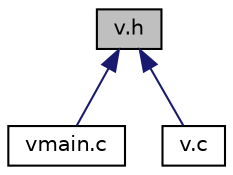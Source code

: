 digraph "v.h"
{
 // LATEX_PDF_SIZE
  edge [fontname="Helvetica",fontsize="10",labelfontname="Helvetica",labelfontsize="10"];
  node [fontname="Helvetica",fontsize="10",shape=record];
  Node1 [label="v.h",height=0.2,width=0.4,color="black", fillcolor="grey75", style="filled", fontcolor="black",tooltip="Ejemplo de como reservar un vector."];
  Node1 -> Node2 [dir="back",color="midnightblue",fontsize="10",style="solid",fontname="Helvetica"];
  Node2 [label="vmain.c",height=0.2,width=0.4,color="black", fillcolor="white", style="filled",URL="$vmain_8c_source.html",tooltip=" "];
  Node1 -> Node3 [dir="back",color="midnightblue",fontsize="10",style="solid",fontname="Helvetica"];
  Node3 [label="v.c",height=0.2,width=0.4,color="black", fillcolor="white", style="filled",URL="$v_8c_source.html",tooltip=" "];
}
